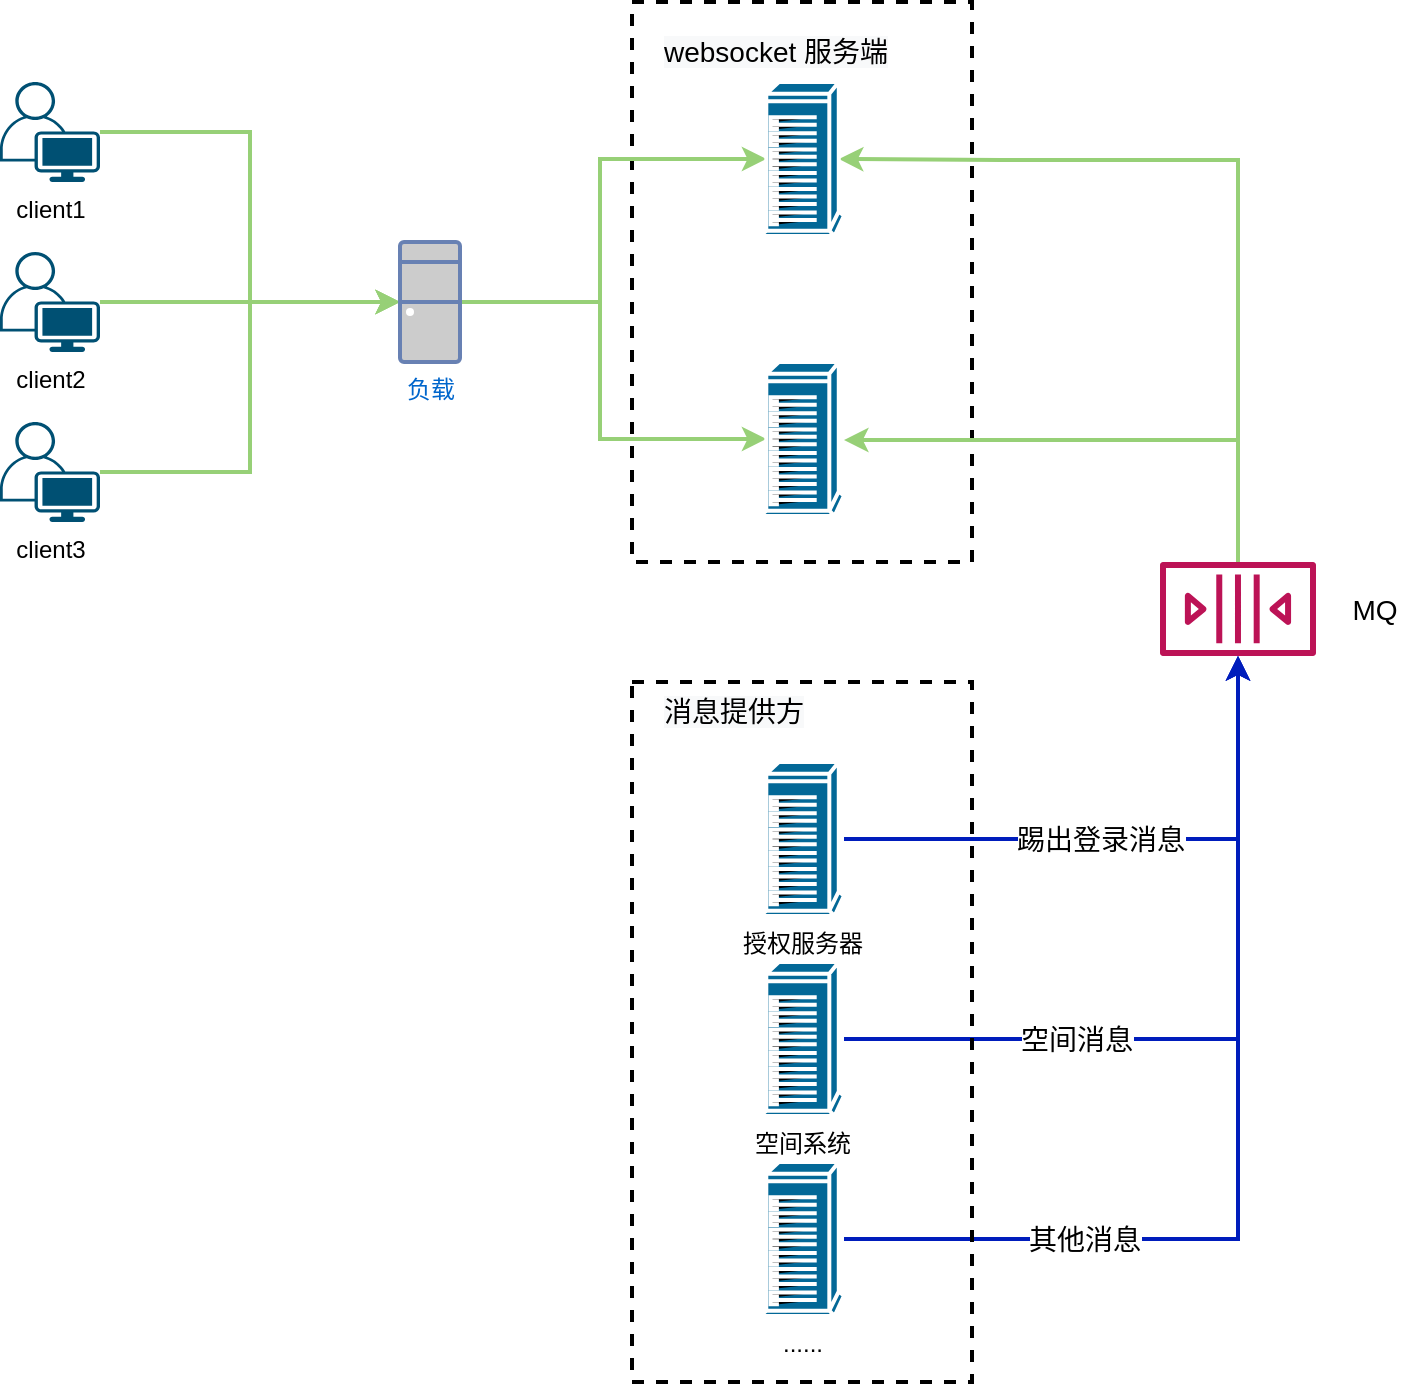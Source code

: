 <mxfile version="13.3.5" type="device"><diagram id="najOSoxTA95jzbSsXThd" name="第 1 页"><mxGraphModel dx="1106" dy="900" grid="1" gridSize="10" guides="1" tooltips="1" connect="1" arrows="1" fold="1" page="1" pageScale="1" pageWidth="827" pageHeight="1169" math="0" shadow="0"><root><mxCell id="0"/><mxCell id="1" parent="0"/><mxCell id="8sU2n6qTbwhd29jw8HYm-19" value="" style="rounded=0;whiteSpace=wrap;html=1;fillColor=none;dashed=1;strokeWidth=2;" vertex="1" parent="1"><mxGeometry x="436" y="220" width="170" height="280" as="geometry"/></mxCell><mxCell id="8sU2n6qTbwhd29jw8HYm-10" style="edgeStyle=orthogonalEdgeStyle;rounded=0;orthogonalLoop=1;jettySize=auto;html=1;entryX=0;entryY=0.5;entryDx=0;entryDy=0;entryPerimeter=0;fillColor=#d5e8d4;strokeColor=#97D077;strokeWidth=2;" edge="1" parent="1" source="8sU2n6qTbwhd29jw8HYm-1" target="8sU2n6qTbwhd29jw8HYm-4"><mxGeometry relative="1" as="geometry"/></mxCell><mxCell id="8sU2n6qTbwhd29jw8HYm-1" value="client1" style="points=[[0.35,0,0],[0.98,0.51,0],[1,0.71,0],[0.67,1,0],[0,0.795,0],[0,0.65,0]];verticalLabelPosition=bottom;html=1;verticalAlign=top;aspect=fixed;align=center;pointerEvents=1;shape=mxgraph.cisco19.user;fillColor=#005073;strokeColor=none;" vertex="1" parent="1"><mxGeometry x="120" y="260" width="50" height="50" as="geometry"/></mxCell><mxCell id="8sU2n6qTbwhd29jw8HYm-11" style="edgeStyle=orthogonalEdgeStyle;rounded=0;orthogonalLoop=1;jettySize=auto;html=1;fillColor=#d5e8d4;strokeColor=#97D077;strokeWidth=2;" edge="1" parent="1" source="8sU2n6qTbwhd29jw8HYm-2"><mxGeometry relative="1" as="geometry"><mxPoint x="320" y="370" as="targetPoint"/></mxGeometry></mxCell><mxCell id="8sU2n6qTbwhd29jw8HYm-2" value="client2" style="points=[[0.35,0,0],[0.98,0.51,0],[1,0.71,0],[0.67,1,0],[0,0.795,0],[0,0.65,0]];verticalLabelPosition=bottom;html=1;verticalAlign=top;aspect=fixed;align=center;pointerEvents=1;shape=mxgraph.cisco19.user;fillColor=#005073;strokeColor=none;" vertex="1" parent="1"><mxGeometry x="120" y="345" width="50" height="50" as="geometry"/></mxCell><mxCell id="8sU2n6qTbwhd29jw8HYm-12" style="edgeStyle=orthogonalEdgeStyle;rounded=0;orthogonalLoop=1;jettySize=auto;html=1;entryX=0;entryY=0.5;entryDx=0;entryDy=0;entryPerimeter=0;fillColor=#d5e8d4;strokeColor=#97D077;strokeWidth=2;" edge="1" parent="1" source="8sU2n6qTbwhd29jw8HYm-3" target="8sU2n6qTbwhd29jw8HYm-4"><mxGeometry relative="1" as="geometry"/></mxCell><mxCell id="8sU2n6qTbwhd29jw8HYm-3" value="client3" style="points=[[0.35,0,0],[0.98,0.51,0],[1,0.71,0],[0.67,1,0],[0,0.795,0],[0,0.65,0]];verticalLabelPosition=bottom;html=1;verticalAlign=top;aspect=fixed;align=center;pointerEvents=1;shape=mxgraph.cisco19.user;fillColor=#005073;strokeColor=none;" vertex="1" parent="1"><mxGeometry x="120" y="430" width="50" height="50" as="geometry"/></mxCell><mxCell id="8sU2n6qTbwhd29jw8HYm-13" style="edgeStyle=orthogonalEdgeStyle;rounded=0;orthogonalLoop=1;jettySize=auto;html=1;entryX=0.075;entryY=0.5;entryDx=0;entryDy=0;entryPerimeter=0;strokeWidth=2;strokeColor=#97D077;" edge="1" parent="1" source="8sU2n6qTbwhd29jw8HYm-4" target="8sU2n6qTbwhd29jw8HYm-5"><mxGeometry relative="1" as="geometry"><Array as="points"><mxPoint x="420" y="370"/><mxPoint x="420" y="299"/></Array></mxGeometry></mxCell><mxCell id="8sU2n6qTbwhd29jw8HYm-14" style="edgeStyle=orthogonalEdgeStyle;rounded=0;orthogonalLoop=1;jettySize=auto;html=1;entryX=0.075;entryY=0.5;entryDx=0;entryDy=0;entryPerimeter=0;strokeWidth=2;strokeColor=#97D077;" edge="1" parent="1" source="8sU2n6qTbwhd29jw8HYm-4" target="8sU2n6qTbwhd29jw8HYm-6"><mxGeometry relative="1" as="geometry"><Array as="points"><mxPoint x="420" y="370"/><mxPoint x="420" y="439"/></Array></mxGeometry></mxCell><mxCell id="8sU2n6qTbwhd29jw8HYm-4" value="负载" style="fontColor=#0066CC;verticalAlign=top;verticalLabelPosition=bottom;labelPosition=center;align=center;html=1;outlineConnect=0;fillColor=#CCCCCC;strokeColor=#6881B3;gradientColor=none;gradientDirection=north;strokeWidth=2;shape=mxgraph.networks.desktop_pc;" vertex="1" parent="1"><mxGeometry x="320" y="340" width="30" height="60" as="geometry"/></mxCell><mxCell id="8sU2n6qTbwhd29jw8HYm-16" style="edgeStyle=orthogonalEdgeStyle;rounded=0;orthogonalLoop=1;jettySize=auto;html=1;strokeWidth=2;strokeColor=#97D077;entryX=0.94;entryY=0.5;entryDx=0;entryDy=0;entryPerimeter=0;" edge="1" parent="1" source="8sU2n6qTbwhd29jw8HYm-8" target="8sU2n6qTbwhd29jw8HYm-5"><mxGeometry relative="1" as="geometry"><Array as="points"><mxPoint x="739" y="299"/><mxPoint x="620" y="299"/></Array></mxGeometry></mxCell><mxCell id="8sU2n6qTbwhd29jw8HYm-5" value="" style="shape=mxgraph.cisco.computers_and_peripherals.ibm_tower;html=1;dashed=0;fillColor=#036897;strokeColor=#ffffff;strokeWidth=2;verticalLabelPosition=bottom;verticalAlign=top" vertex="1" parent="1"><mxGeometry x="500" y="260" width="42" height="77" as="geometry"/></mxCell><mxCell id="8sU2n6qTbwhd29jw8HYm-15" style="edgeStyle=orthogonalEdgeStyle;rounded=0;orthogonalLoop=1;jettySize=auto;html=1;strokeWidth=2;strokeColor=#97D077;" edge="1" parent="1" source="8sU2n6qTbwhd29jw8HYm-8" target="8sU2n6qTbwhd29jw8HYm-6"><mxGeometry relative="1" as="geometry"><Array as="points"><mxPoint x="739" y="439"/></Array></mxGeometry></mxCell><mxCell id="8sU2n6qTbwhd29jw8HYm-6" value="" style="shape=mxgraph.cisco.computers_and_peripherals.ibm_tower;html=1;dashed=0;fillColor=#036897;strokeColor=#ffffff;strokeWidth=2;verticalLabelPosition=bottom;verticalAlign=top" vertex="1" parent="1"><mxGeometry x="500" y="400" width="42" height="77" as="geometry"/></mxCell><mxCell id="8sU2n6qTbwhd29jw8HYm-8" value="" style="outlineConnect=0;fontColor=#232F3E;gradientColor=none;fillColor=#BC1356;strokeColor=none;dashed=0;verticalLabelPosition=bottom;verticalAlign=top;align=center;html=1;fontSize=12;fontStyle=0;aspect=fixed;pointerEvents=1;shape=mxgraph.aws4.queue;" vertex="1" parent="1"><mxGeometry x="700" y="500" width="78" height="47" as="geometry"/></mxCell><mxCell id="8sU2n6qTbwhd29jw8HYm-20" value="&lt;meta charset=&quot;utf-8&quot; style=&quot;font-size: 14px;&quot;&gt;&lt;span style=&quot;color: rgb(0, 0, 0); font-family: helvetica; font-size: 14px; font-style: normal; font-weight: 400; letter-spacing: normal; text-align: center; text-indent: 0px; text-transform: none; word-spacing: 0px; background-color: rgb(248, 249, 250); display: inline; float: none;&quot;&gt;websocket 服务端&lt;/span&gt;" style="text;whiteSpace=wrap;html=1;strokeWidth=1;fontSize=14;" vertex="1" parent="1"><mxGeometry x="450" y="230" width="120" height="30" as="geometry"/></mxCell><mxCell id="8sU2n6qTbwhd29jw8HYm-24" style="edgeStyle=orthogonalEdgeStyle;rounded=0;orthogonalLoop=1;jettySize=auto;html=1;strokeColor=#001DBC;strokeWidth=2;fontSize=14;fillColor=#0050ef;" edge="1" parent="1" source="8sU2n6qTbwhd29jw8HYm-21" target="8sU2n6qTbwhd29jw8HYm-8"><mxGeometry relative="1" as="geometry"/></mxCell><mxCell id="8sU2n6qTbwhd29jw8HYm-27" value="踢出登录消息" style="edgeLabel;html=1;align=center;verticalAlign=middle;resizable=0;points=[];fontSize=14;" vertex="1" connectable="0" parent="8sU2n6qTbwhd29jw8HYm-24"><mxGeometry x="-0.689" y="2" relative="1" as="geometry"><mxPoint x="83" y="2" as="offset"/></mxGeometry></mxCell><mxCell id="8sU2n6qTbwhd29jw8HYm-21" value="授权服务器" style="shape=mxgraph.cisco.computers_and_peripherals.ibm_tower;html=1;dashed=0;fillColor=#036897;strokeColor=#ffffff;strokeWidth=2;verticalLabelPosition=bottom;verticalAlign=top" vertex="1" parent="1"><mxGeometry x="500" y="600" width="42" height="77" as="geometry"/></mxCell><mxCell id="8sU2n6qTbwhd29jw8HYm-25" style="edgeStyle=orthogonalEdgeStyle;rounded=0;orthogonalLoop=1;jettySize=auto;html=1;strokeColor=#001DBC;strokeWidth=2;fontSize=14;fillColor=#0050ef;" edge="1" parent="1" source="8sU2n6qTbwhd29jw8HYm-22" target="8sU2n6qTbwhd29jw8HYm-8"><mxGeometry relative="1" as="geometry"><mxPoint x="760" y="380" as="targetPoint"/></mxGeometry></mxCell><mxCell id="8sU2n6qTbwhd29jw8HYm-28" value="空间消息" style="edgeLabel;html=1;align=center;verticalAlign=middle;resizable=0;points=[];fontSize=14;" vertex="1" connectable="0" parent="8sU2n6qTbwhd29jw8HYm-25"><mxGeometry x="-0.764" y="1" relative="1" as="geometry"><mxPoint x="70" y="1" as="offset"/></mxGeometry></mxCell><mxCell id="8sU2n6qTbwhd29jw8HYm-22" value="空间系统" style="shape=mxgraph.cisco.computers_and_peripherals.ibm_tower;html=1;dashed=0;fillColor=#036897;strokeColor=#ffffff;strokeWidth=2;verticalLabelPosition=bottom;verticalAlign=top" vertex="1" parent="1"><mxGeometry x="500" y="700" width="42" height="77" as="geometry"/></mxCell><mxCell id="8sU2n6qTbwhd29jw8HYm-26" style="edgeStyle=orthogonalEdgeStyle;rounded=0;orthogonalLoop=1;jettySize=auto;html=1;strokeColor=#001DBC;strokeWidth=2;fontSize=14;fillColor=#0050ef;" edge="1" parent="1" source="8sU2n6qTbwhd29jw8HYm-23" target="8sU2n6qTbwhd29jw8HYm-8"><mxGeometry relative="1" as="geometry"><mxPoint x="760" y="550" as="targetPoint"/></mxGeometry></mxCell><mxCell id="8sU2n6qTbwhd29jw8HYm-29" value="其他消息" style="edgeLabel;html=1;align=center;verticalAlign=middle;resizable=0;points=[];fontSize=14;" vertex="1" connectable="0" parent="8sU2n6qTbwhd29jw8HYm-26"><mxGeometry x="-0.802" relative="1" as="geometry"><mxPoint x="71" as="offset"/></mxGeometry></mxCell><mxCell id="8sU2n6qTbwhd29jw8HYm-23" value="......" style="shape=mxgraph.cisco.computers_and_peripherals.ibm_tower;html=1;dashed=0;fillColor=#036897;strokeColor=#ffffff;strokeWidth=2;verticalLabelPosition=bottom;verticalAlign=top" vertex="1" parent="1"><mxGeometry x="500" y="800" width="42" height="77" as="geometry"/></mxCell><mxCell id="8sU2n6qTbwhd29jw8HYm-30" value="" style="rounded=0;whiteSpace=wrap;html=1;fillColor=none;dashed=1;strokeWidth=2;" vertex="1" parent="1"><mxGeometry x="436" y="560" width="170" height="350" as="geometry"/></mxCell><mxCell id="8sU2n6qTbwhd29jw8HYm-31" value="&lt;span style=&quot;color: rgb(0 , 0 , 0) ; font-family: &amp;#34;helvetica&amp;#34; ; font-size: 14px ; font-style: normal ; font-weight: 400 ; letter-spacing: normal ; text-align: center ; text-indent: 0px ; text-transform: none ; word-spacing: 0px ; background-color: rgb(248 , 249 , 250) ; display: inline ; float: none&quot;&gt;消息提供方&lt;/span&gt;" style="text;whiteSpace=wrap;html=1;strokeWidth=1;fontSize=14;" vertex="1" parent="1"><mxGeometry x="450" y="560" width="120" height="30" as="geometry"/></mxCell><mxCell id="8sU2n6qTbwhd29jw8HYm-34" value="MQ" style="text;html=1;align=center;verticalAlign=middle;resizable=0;points=[];autosize=1;fontSize=14;" vertex="1" parent="1"><mxGeometry x="787" y="513.5" width="40" height="20" as="geometry"/></mxCell></root></mxGraphModel></diagram></mxfile>